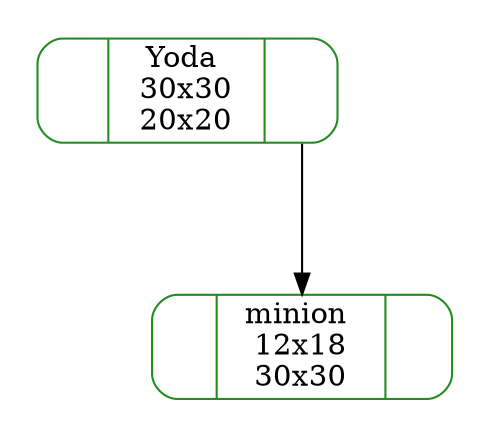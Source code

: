 digraph arbolBinario
{
    rankdir=TB;
    graph [pad=".25", ranksep="1.0", nodesep="1"];
    node [shape=record, style = rounded, color = forestgreen];
    node [width = 2, height = 0.7, fixedsize="true"];
    //Nodes and links creation
    ndYoda[label="<left> | Yoda \n30x30\n20x20 | <right>"];
    //Links ndYoda
    ndYoda : right->ndminion
    ndminion[label="<left> | minion \n12x18\n30x30 | <right>"];
    //Links ndminion
}